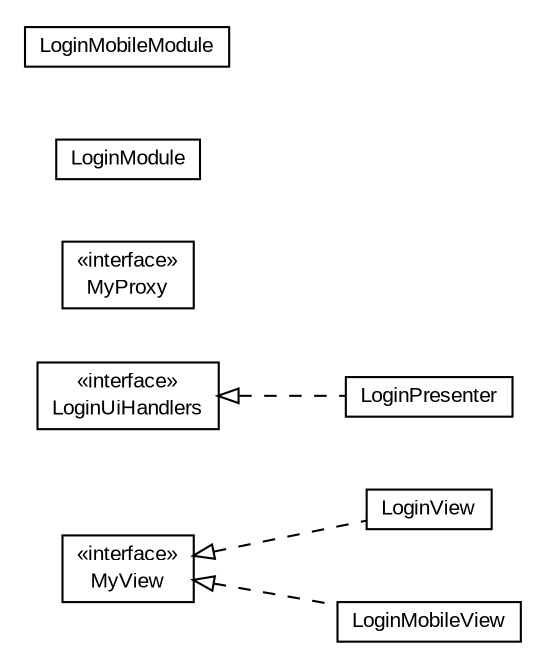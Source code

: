#!/usr/local/bin/dot
#
# Class diagram 
# Generated by UMLGraph version R5_6-24-gf6e263 (http://www.umlgraph.org/)
#

digraph G {
	edge [fontname="arial",fontsize=10,labelfontname="arial",labelfontsize=10];
	node [fontname="arial",fontsize=10,shape=plaintext];
	nodesep=0.25;
	ranksep=0.5;
	rankdir=LR;
	// com.gwtplatform.carstore.client.application.login.LoginView
	c58297 [label=<<table title="com.gwtplatform.carstore.client.application.login.LoginView" border="0" cellborder="1" cellspacing="0" cellpadding="2" port="p" href="./LoginView.html">
		<tr><td><table border="0" cellspacing="0" cellpadding="1">
<tr><td align="center" balign="center"> LoginView </td></tr>
		</table></td></tr>
		</table>>, URL="./LoginView.html", fontname="arial", fontcolor="black", fontsize=10.0];
	// com.gwtplatform.carstore.client.application.login.LoginUiHandlers
	c58298 [label=<<table title="com.gwtplatform.carstore.client.application.login.LoginUiHandlers" border="0" cellborder="1" cellspacing="0" cellpadding="2" port="p" href="./LoginUiHandlers.html">
		<tr><td><table border="0" cellspacing="0" cellpadding="1">
<tr><td align="center" balign="center"> &#171;interface&#187; </td></tr>
<tr><td align="center" balign="center"> LoginUiHandlers </td></tr>
		</table></td></tr>
		</table>>, URL="./LoginUiHandlers.html", fontname="arial", fontcolor="black", fontsize=10.0];
	// com.gwtplatform.carstore.client.application.login.LoginPresenter
	c58299 [label=<<table title="com.gwtplatform.carstore.client.application.login.LoginPresenter" border="0" cellborder="1" cellspacing="0" cellpadding="2" port="p" href="./LoginPresenter.html">
		<tr><td><table border="0" cellspacing="0" cellpadding="1">
<tr><td align="center" balign="center"> LoginPresenter </td></tr>
		</table></td></tr>
		</table>>, URL="./LoginPresenter.html", fontname="arial", fontcolor="black", fontsize=10.0];
	// com.gwtplatform.carstore.client.application.login.LoginPresenter.MyView
	c58300 [label=<<table title="com.gwtplatform.carstore.client.application.login.LoginPresenter.MyView" border="0" cellborder="1" cellspacing="0" cellpadding="2" port="p" href="./LoginPresenter.MyView.html">
		<tr><td><table border="0" cellspacing="0" cellpadding="1">
<tr><td align="center" balign="center"> &#171;interface&#187; </td></tr>
<tr><td align="center" balign="center"> MyView </td></tr>
		</table></td></tr>
		</table>>, URL="./LoginPresenter.MyView.html", fontname="arial", fontcolor="black", fontsize=10.0];
	// com.gwtplatform.carstore.client.application.login.LoginPresenter.MyProxy
	c58301 [label=<<table title="com.gwtplatform.carstore.client.application.login.LoginPresenter.MyProxy" border="0" cellborder="1" cellspacing="0" cellpadding="2" port="p" href="./LoginPresenter.MyProxy.html">
		<tr><td><table border="0" cellspacing="0" cellpadding="1">
<tr><td align="center" balign="center"> &#171;interface&#187; </td></tr>
<tr><td align="center" balign="center"> MyProxy </td></tr>
		</table></td></tr>
		</table>>, URL="./LoginPresenter.MyProxy.html", fontname="arial", fontcolor="black", fontsize=10.0];
	// com.gwtplatform.carstore.client.application.login.LoginModule
	c58302 [label=<<table title="com.gwtplatform.carstore.client.application.login.LoginModule" border="0" cellborder="1" cellspacing="0" cellpadding="2" port="p" href="./LoginModule.html">
		<tr><td><table border="0" cellspacing="0" cellpadding="1">
<tr><td align="center" balign="center"> LoginModule </td></tr>
		</table></td></tr>
		</table>>, URL="./LoginModule.html", fontname="arial", fontcolor="black", fontsize=10.0];
	// com.gwtplatform.carstore.client.application.login.LoginMobileView
	c58303 [label=<<table title="com.gwtplatform.carstore.client.application.login.LoginMobileView" border="0" cellborder="1" cellspacing="0" cellpadding="2" port="p" href="./LoginMobileView.html">
		<tr><td><table border="0" cellspacing="0" cellpadding="1">
<tr><td align="center" balign="center"> LoginMobileView </td></tr>
		</table></td></tr>
		</table>>, URL="./LoginMobileView.html", fontname="arial", fontcolor="black", fontsize=10.0];
	// com.gwtplatform.carstore.client.application.login.LoginMobileModule
	c58304 [label=<<table title="com.gwtplatform.carstore.client.application.login.LoginMobileModule" border="0" cellborder="1" cellspacing="0" cellpadding="2" port="p" href="./LoginMobileModule.html">
		<tr><td><table border="0" cellspacing="0" cellpadding="1">
<tr><td align="center" balign="center"> LoginMobileModule </td></tr>
		</table></td></tr>
		</table>>, URL="./LoginMobileModule.html", fontname="arial", fontcolor="black", fontsize=10.0];
	//com.gwtplatform.carstore.client.application.login.LoginView implements com.gwtplatform.carstore.client.application.login.LoginPresenter.MyView
	c58300:p -> c58297:p [dir=back,arrowtail=empty,style=dashed];
	//com.gwtplatform.carstore.client.application.login.LoginPresenter implements com.gwtplatform.carstore.client.application.login.LoginUiHandlers
	c58298:p -> c58299:p [dir=back,arrowtail=empty,style=dashed];
	//com.gwtplatform.carstore.client.application.login.LoginMobileView implements com.gwtplatform.carstore.client.application.login.LoginPresenter.MyView
	c58300:p -> c58303:p [dir=back,arrowtail=empty,style=dashed];
}

